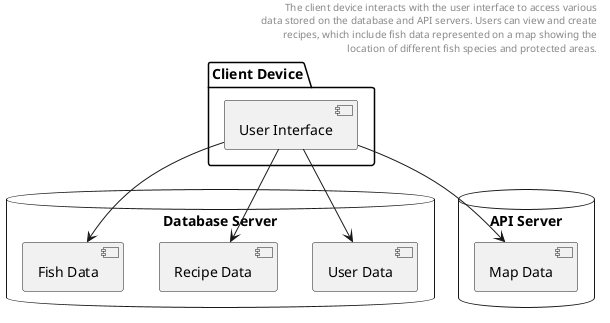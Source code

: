 @startuml logical

header
The client device interacts with the user interface to access various 
data stored on the database and API servers. Users can view and create 
recipes, which include fish data represented on a map showing the 
location of different fish species and protected areas.
end header

package "Client Device" {
  [User Interface]
}

database "Database Server" {
  [User Data]
  [Recipe Data]
  [Fish Data]
}

database "API Server" {
  [Map Data]
}


[User Interface] --> [User Data]
[User Interface] --> [Recipe Data]
[User Interface] --> [Fish Data]
[User Interface] --> [Map Data]

@enduml
